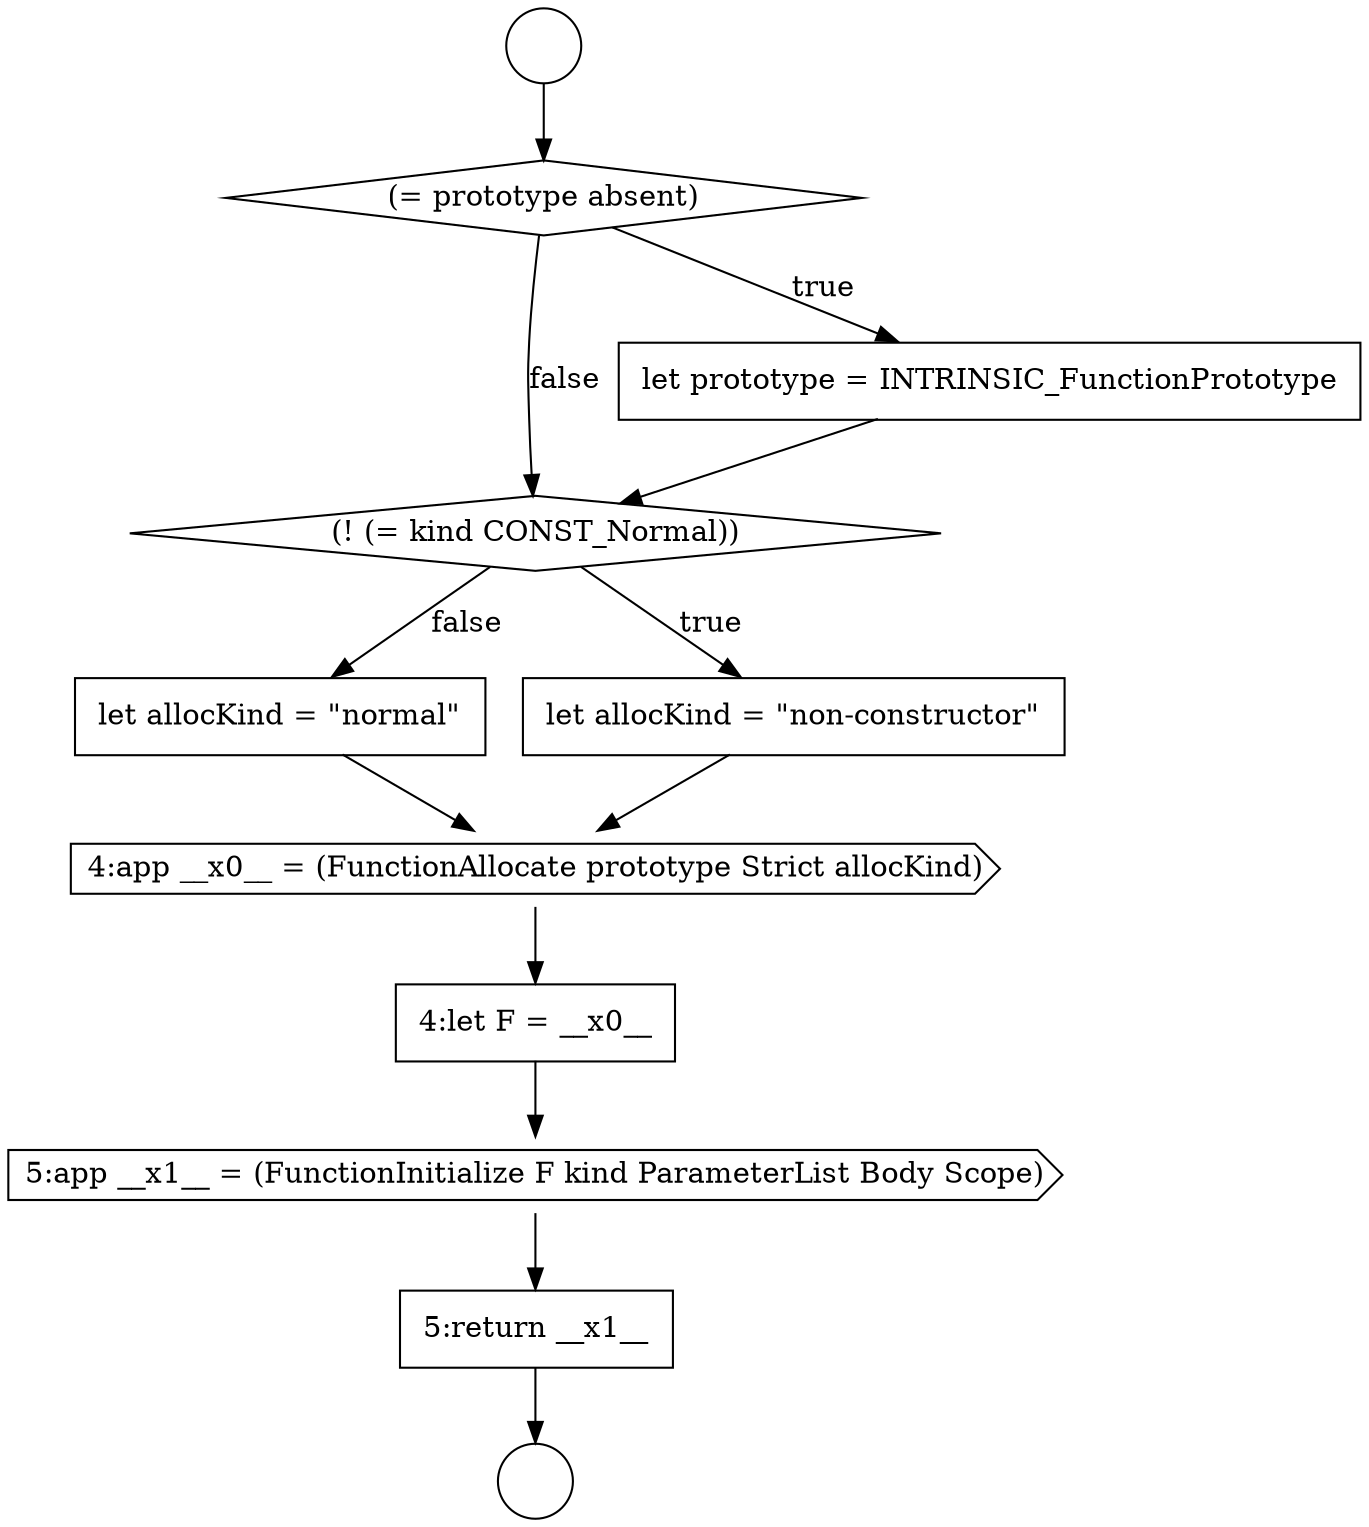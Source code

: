 digraph {
  node1855 [shape=diamond, label=<<font color="black">(! (= kind CONST_Normal))</font>> color="black" fillcolor="white" style=filled]
  node1860 [shape=cds, label=<<font color="black">5:app __x1__ = (FunctionInitialize F kind ParameterList Body Scope)</font>> color="black" fillcolor="white" style=filled]
  node1858 [shape=cds, label=<<font color="black">4:app __x0__ = (FunctionAllocate prototype Strict allocKind)</font>> color="black" fillcolor="white" style=filled]
  node1852 [shape=circle label=" " color="black" fillcolor="white" style=filled]
  node1857 [shape=none, margin=0, label=<<font color="black">
    <table border="0" cellborder="1" cellspacing="0" cellpadding="10">
      <tr><td align="left">let allocKind = &quot;normal&quot;</td></tr>
    </table>
  </font>> color="black" fillcolor="white" style=filled]
  node1853 [shape=diamond, label=<<font color="black">(= prototype absent)</font>> color="black" fillcolor="white" style=filled]
  node1854 [shape=none, margin=0, label=<<font color="black">
    <table border="0" cellborder="1" cellspacing="0" cellpadding="10">
      <tr><td align="left">let prototype = INTRINSIC_FunctionPrototype</td></tr>
    </table>
  </font>> color="black" fillcolor="white" style=filled]
  node1861 [shape=none, margin=0, label=<<font color="black">
    <table border="0" cellborder="1" cellspacing="0" cellpadding="10">
      <tr><td align="left">5:return __x1__</td></tr>
    </table>
  </font>> color="black" fillcolor="white" style=filled]
  node1859 [shape=none, margin=0, label=<<font color="black">
    <table border="0" cellborder="1" cellspacing="0" cellpadding="10">
      <tr><td align="left">4:let F = __x0__</td></tr>
    </table>
  </font>> color="black" fillcolor="white" style=filled]
  node1851 [shape=circle label=" " color="black" fillcolor="white" style=filled]
  node1856 [shape=none, margin=0, label=<<font color="black">
    <table border="0" cellborder="1" cellspacing="0" cellpadding="10">
      <tr><td align="left">let allocKind = &quot;non-constructor&quot;</td></tr>
    </table>
  </font>> color="black" fillcolor="white" style=filled]
  node1853 -> node1854 [label=<<font color="black">true</font>> color="black"]
  node1853 -> node1855 [label=<<font color="black">false</font>> color="black"]
  node1855 -> node1856 [label=<<font color="black">true</font>> color="black"]
  node1855 -> node1857 [label=<<font color="black">false</font>> color="black"]
  node1857 -> node1858 [ color="black"]
  node1858 -> node1859 [ color="black"]
  node1856 -> node1858 [ color="black"]
  node1861 -> node1852 [ color="black"]
  node1860 -> node1861 [ color="black"]
  node1854 -> node1855 [ color="black"]
  node1851 -> node1853 [ color="black"]
  node1859 -> node1860 [ color="black"]
}
